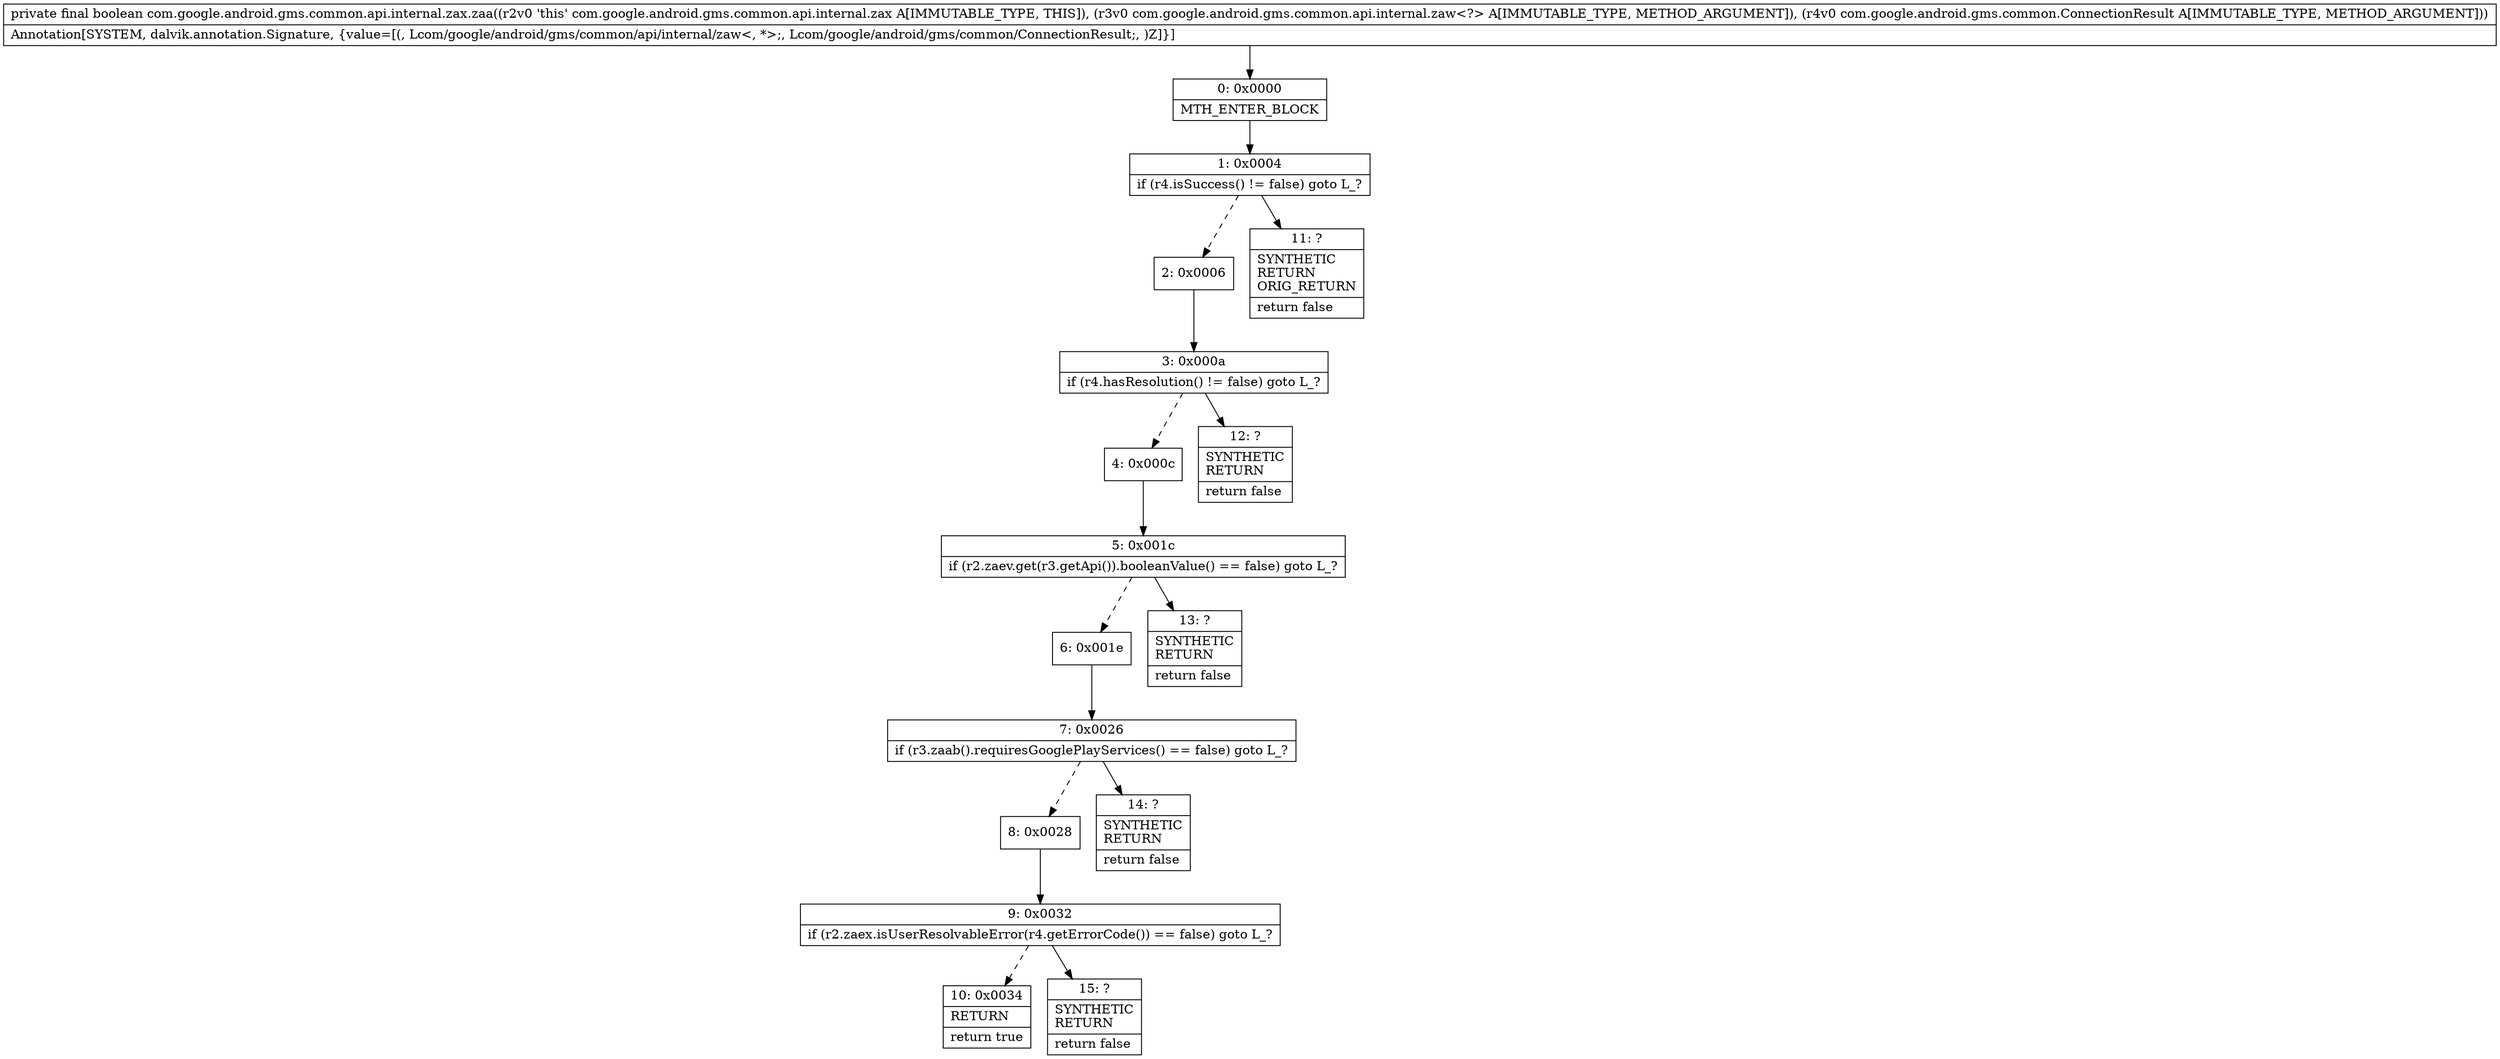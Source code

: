 digraph "CFG forcom.google.android.gms.common.api.internal.zax.zaa(Lcom\/google\/android\/gms\/common\/api\/internal\/zaw;Lcom\/google\/android\/gms\/common\/ConnectionResult;)Z" {
Node_0 [shape=record,label="{0\:\ 0x0000|MTH_ENTER_BLOCK\l}"];
Node_1 [shape=record,label="{1\:\ 0x0004|if (r4.isSuccess() != false) goto L_?\l}"];
Node_2 [shape=record,label="{2\:\ 0x0006}"];
Node_3 [shape=record,label="{3\:\ 0x000a|if (r4.hasResolution() != false) goto L_?\l}"];
Node_4 [shape=record,label="{4\:\ 0x000c}"];
Node_5 [shape=record,label="{5\:\ 0x001c|if (r2.zaev.get(r3.getApi()).booleanValue() == false) goto L_?\l}"];
Node_6 [shape=record,label="{6\:\ 0x001e}"];
Node_7 [shape=record,label="{7\:\ 0x0026|if (r3.zaab().requiresGooglePlayServices() == false) goto L_?\l}"];
Node_8 [shape=record,label="{8\:\ 0x0028}"];
Node_9 [shape=record,label="{9\:\ 0x0032|if (r2.zaex.isUserResolvableError(r4.getErrorCode()) == false) goto L_?\l}"];
Node_10 [shape=record,label="{10\:\ 0x0034|RETURN\l|return true\l}"];
Node_11 [shape=record,label="{11\:\ ?|SYNTHETIC\lRETURN\lORIG_RETURN\l|return false\l}"];
Node_12 [shape=record,label="{12\:\ ?|SYNTHETIC\lRETURN\l|return false\l}"];
Node_13 [shape=record,label="{13\:\ ?|SYNTHETIC\lRETURN\l|return false\l}"];
Node_14 [shape=record,label="{14\:\ ?|SYNTHETIC\lRETURN\l|return false\l}"];
Node_15 [shape=record,label="{15\:\ ?|SYNTHETIC\lRETURN\l|return false\l}"];
MethodNode[shape=record,label="{private final boolean com.google.android.gms.common.api.internal.zax.zaa((r2v0 'this' com.google.android.gms.common.api.internal.zax A[IMMUTABLE_TYPE, THIS]), (r3v0 com.google.android.gms.common.api.internal.zaw\<?\> A[IMMUTABLE_TYPE, METHOD_ARGUMENT]), (r4v0 com.google.android.gms.common.ConnectionResult A[IMMUTABLE_TYPE, METHOD_ARGUMENT]))  | Annotation[SYSTEM, dalvik.annotation.Signature, \{value=[(, Lcom\/google\/android\/gms\/common\/api\/internal\/zaw\<, *\>;, Lcom\/google\/android\/gms\/common\/ConnectionResult;, )Z]\}]\l}"];
MethodNode -> Node_0;
Node_0 -> Node_1;
Node_1 -> Node_2[style=dashed];
Node_1 -> Node_11;
Node_2 -> Node_3;
Node_3 -> Node_4[style=dashed];
Node_3 -> Node_12;
Node_4 -> Node_5;
Node_5 -> Node_6[style=dashed];
Node_5 -> Node_13;
Node_6 -> Node_7;
Node_7 -> Node_8[style=dashed];
Node_7 -> Node_14;
Node_8 -> Node_9;
Node_9 -> Node_10[style=dashed];
Node_9 -> Node_15;
}

